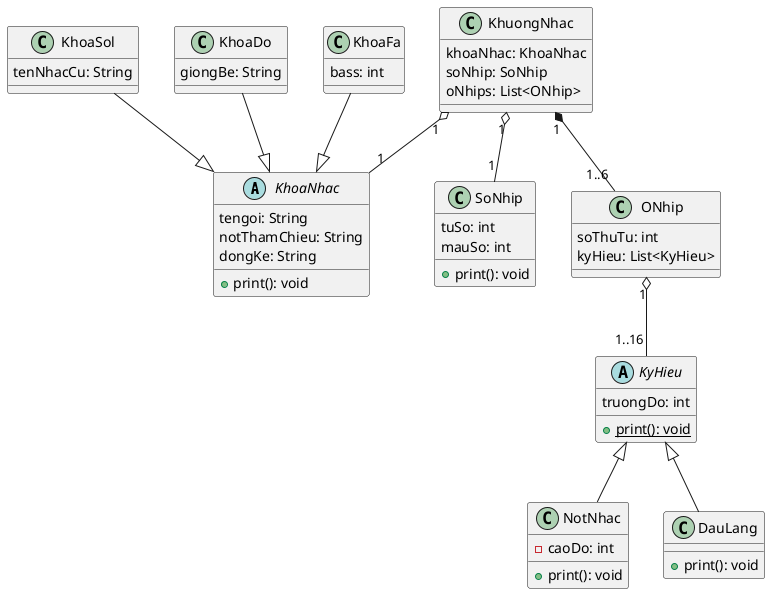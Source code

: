 ' @startuml

' abstract class KhoaNhac{
'     tengoi: String
'     notThamChieu: String
'     dongKe: String
'     print(): void
' }
' class KhoaSol{
'     tenNhacCu: String
' }
' class KhoaDo{
'     giongBe: String
' }
' class KhoaFa{
'     bass: int
' }
' KhoaSol --|> KhoaNhac
' KhoaDo --|> KhoaNhac
' KhoaFa --|> KhoaNhac

' class SoNhip{
'     tuSo: int
'     mauSo: int
'     print(): void
' }
' class NotNhac{
'     caoDo: int
'     truongDo: int
'     print(): void
' }
' class DauLang{
'     truongDo: int
'     print(): void
' }

' class KhuongNhac{
'     khoaNhac: KhoaNhac
'     soNhip: SoNhip
'     oNhip: List<ONhip>
' }
' class ONhip{
'     soThuTu: int
'     notNhac: List<NotNhac>
'     dauLang: List<DauLang>
' }
' KhuongNhac "1" o-- "1..6" ONhip
' KhuongNhac "1" o-- "1" SoNhip
' KhuongNhac "1" o-- "1" KhoaNhac
' ONhip o-- NotNhac
' ONhip o-- DauLang

' @enduml





@startuml

abstract class KhoaNhac{
    tengoi: String
    notThamChieu: String
    dongKe: String
    + print(): void
}
class KhoaSol{
    tenNhacCu: String
}
class KhoaDo{
    giongBe: String
}
class KhoaFa{
    bass: int
}
KhoaSol --|> KhoaNhac
KhoaDo --|> KhoaNhac
KhoaFa --|> KhoaNhac

class SoNhip{
    tuSo: int
    mauSo: int
    + print(): void
}
abstract class KyHieu{
    truongDo: int
    + {static}print(): void
}
class NotNhac{
    - caoDo: int
    + print(): void
}
class DauLang{
    + print(): void
}

class KhuongNhac{
    khoaNhac: KhoaNhac
    soNhip: SoNhip
    oNhips: List<ONhip>
}
class ONhip{
    soThuTu: int
    ' notNhac: List<NotNhac>
    ' dauLang: List<DauLang>
    kyHieu: List<KyHieu>

}
KhuongNhac "1" *-- "1..6" ONhip
KhuongNhac "1" o-- "1" SoNhip
KhuongNhac "1" o-- "1" KhoaNhac
KyHieu <|-- NotNhac
KyHieu <|-- DauLang
ONhip "1" o-- "1..16" KyHieu

@enduml




class NotNhac extends KyHieu{
    private int caoDo;
    public NotNhac(int caoDo, int _truongDo){
        this.caoDo = caoDo;
        truongDo = _truongDo;
    }
    public NotNhac(){
        
    }
    @Override
    public void print(){
        System.out.print(caoDo + "(" + truongDo + ")");
    }
}

class KhuongNhac{
    KhoaNhac khoaNhac;
    SoNhip soNhip;
    Vector<ONhip> oNhips = new Vector<ONhip>();
    public void inBanNhac(){
        khoaNhac.print();
        System.out.print(" - ");
        soNhip.print();
        for(int i = 0; i < oNhips.size(); i++){
            System.out.print(" | ");
            oNhips[i].print();
        }
    }
    public int demDauLang(){
        int sum = 0;
        for(int i = 0; i < oNhips.size(); i++){
            sum += oNhip[i].size();
        }
        return sum;
    }
}
